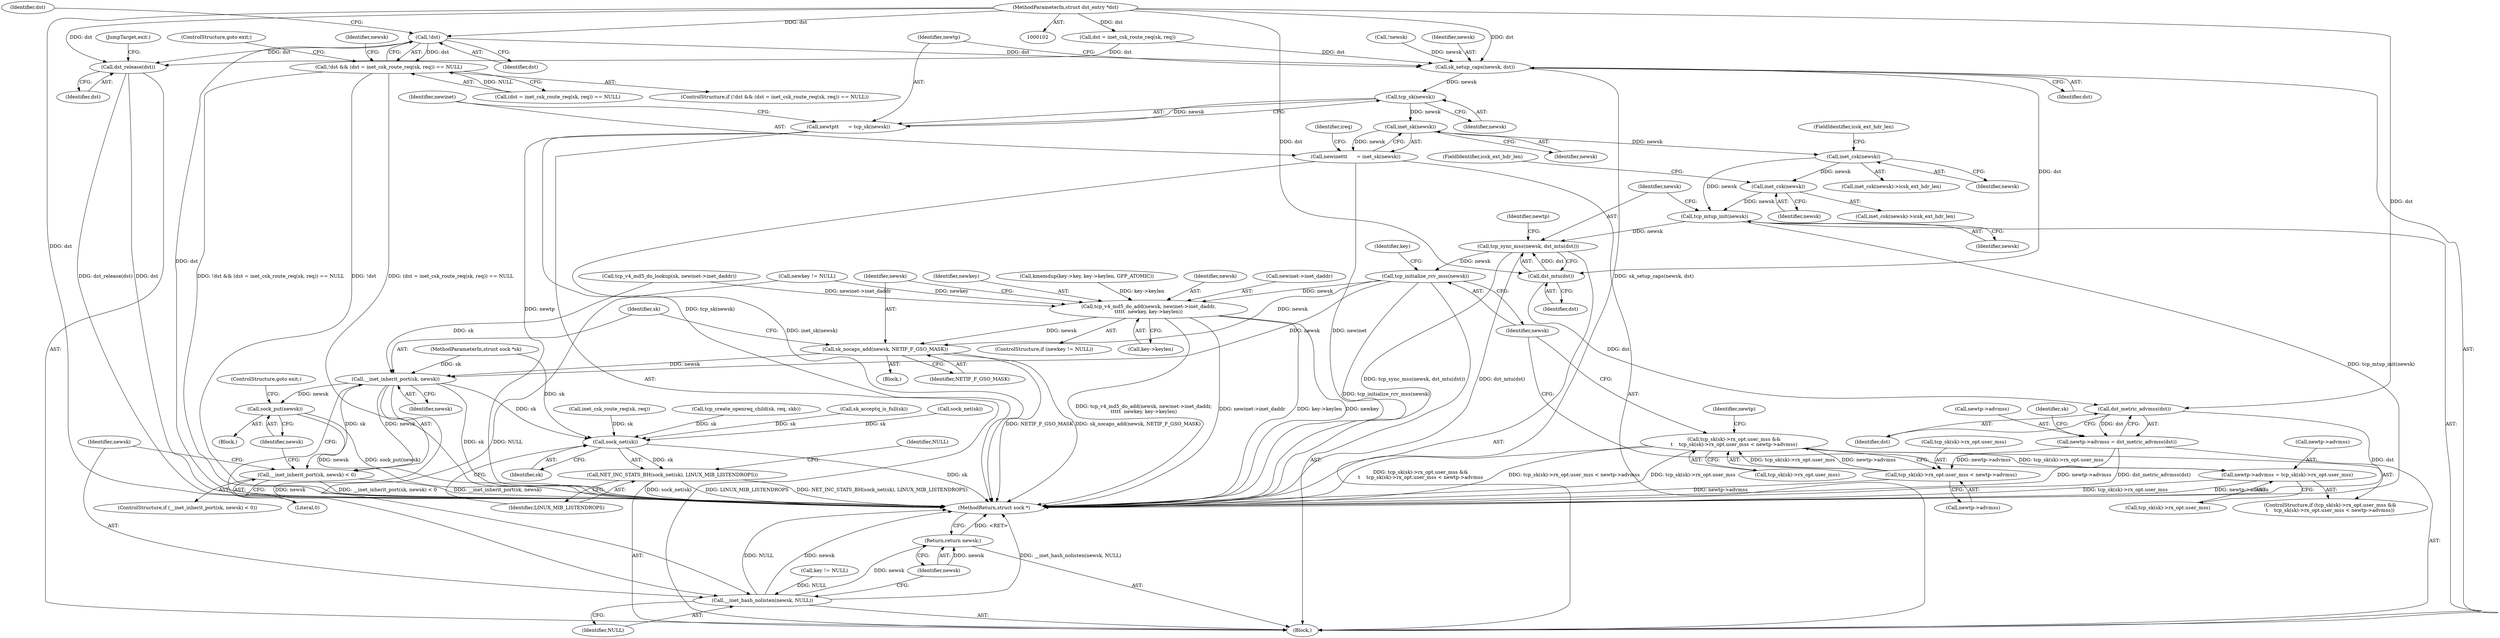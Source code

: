 digraph "0_linux_f6d8bd051c391c1c0458a30b2a7abcd939329259_31@pointer" {
"1000119" [label="(Call,!dst)"];
"1000106" [label="(MethodParameterIn,struct dst_entry *dst)"];
"1000118" [label="(Call,!dst && (dst = inet_csk_route_req(sk, req)) == NULL)"];
"1000144" [label="(Call,sk_setup_caps(newsk, dst))"];
"1000149" [label="(Call,tcp_sk(newsk))"];
"1000147" [label="(Call,newtp\t\t      = tcp_sk(newsk))"];
"1000153" [label="(Call,inet_sk(newsk))"];
"1000151" [label="(Call,newinet\t\t      = inet_sk(newsk))"];
"1000208" [label="(Call,inet_csk(newsk))"];
"1000218" [label="(Call,inet_csk(newsk))"];
"1000235" [label="(Call,tcp_mtup_init(newsk))"];
"1000237" [label="(Call,tcp_sync_mss(newsk, dst_mtu(dst)))"];
"1000275" [label="(Call,tcp_initialize_rcv_mss(newsk))"];
"1000304" [label="(Call,tcp_v4_md5_do_add(newsk, newinet->inet_daddr,\n\t\t\t\t\t  newkey, key->keylen))"];
"1000313" [label="(Call,sk_nocaps_add(newsk, NETIF_F_GSO_MASK))"];
"1000318" [label="(Call,__inet_inherit_port(sk, newsk))"];
"1000317" [label="(Call,__inet_inherit_port(sk, newsk) < 0)"];
"1000323" [label="(Call,sock_put(newsk))"];
"1000326" [label="(Call,__inet_hash_nolisten(newsk, NULL))"];
"1000329" [label="(Return,return newsk;)"];
"1000341" [label="(Call,sock_net(sk))"];
"1000340" [label="(Call,NET_INC_STATS_BH(sock_net(sk), LINUX_MIB_LISTENDROPS))"];
"1000239" [label="(Call,dst_mtu(dst))"];
"1000245" [label="(Call,dst_metric_advmss(dst))"];
"1000241" [label="(Call,newtp->advmss = dst_metric_advmss(dst))"];
"1000255" [label="(Call,tcp_sk(sk)->rx_opt.user_mss < newtp->advmss)"];
"1000248" [label="(Call,tcp_sk(sk)->rx_opt.user_mss &&\n\t    tcp_sk(sk)->rx_opt.user_mss < newtp->advmss)"];
"1000265" [label="(Call,newtp->advmss = tcp_sk(sk)->rx_opt.user_mss)"];
"1000337" [label="(Call,dst_release(dst))"];
"1000249" [label="(Call,tcp_sk(sk)->rx_opt.user_mss)"];
"1000265" [label="(Call,newtp->advmss = tcp_sk(sk)->rx_opt.user_mss)"];
"1000326" [label="(Call,__inet_hash_nolisten(newsk, NULL))"];
"1000117" [label="(ControlStructure,if (!dst && (dst = inet_csk_route_req(sk, req)) == NULL))"];
"1000235" [label="(Call,tcp_mtup_init(newsk))"];
"1000243" [label="(Identifier,newtp)"];
"1000340" [label="(Call,NET_INC_STATS_BH(sock_net(sk), LINUX_MIB_LISTENDROPS))"];
"1000114" [label="(Call,sk_acceptq_is_full(sk))"];
"1000288" [label="(Block,)"];
"1000120" [label="(Identifier,dst)"];
"1000207" [label="(Call,inet_csk(newsk)->icsk_ext_hdr_len)"];
"1000304" [label="(Call,tcp_v4_md5_do_add(newsk, newinet->inet_daddr,\n\t\t\t\t\t  newkey, key->keylen))"];
"1000131" [label="(Call,tcp_create_openreq_child(sk, req, skb))"];
"1000345" [label="(Identifier,NULL)"];
"1000128" [label="(ControlStructure,goto exit;)"];
"1000313" [label="(Call,sk_nocaps_add(newsk, NETIF_F_GSO_MASK))"];
"1000218" [label="(Call,inet_csk(newsk))"];
"1000330" [label="(Identifier,newsk)"];
"1000122" [label="(Call,dst = inet_csk_route_req(sk, req))"];
"1000154" [label="(Identifier,newsk)"];
"1000103" [label="(MethodParameterIn,struct sock *sk)"];
"1000309" [label="(Identifier,newkey)"];
"1000314" [label="(Identifier,newsk)"];
"1000153" [label="(Call,inet_sk(newsk))"];
"1000285" [label="(Call,key != NULL)"];
"1000136" [label="(Call,!newsk)"];
"1000144" [label="(Call,sk_setup_caps(newsk, dst))"];
"1000266" [label="(Call,newtp->advmss)"];
"1000275" [label="(Call,tcp_initialize_rcv_mss(newsk))"];
"1000256" [label="(Call,tcp_sk(sk)->rx_opt.user_mss)"];
"1000236" [label="(Identifier,newsk)"];
"1000118" [label="(Call,!dst && (dst = inet_csk_route_req(sk, req)) == NULL)"];
"1000319" [label="(Identifier,sk)"];
"1000255" [label="(Call,tcp_sk(sk)->rx_opt.user_mss < newtp->advmss)"];
"1000323" [label="(Call,sock_put(newsk))"];
"1000346" [label="(MethodReturn,struct sock *)"];
"1000147" [label="(Call,newtp\t\t      = tcp_sk(newsk))"];
"1000322" [label="(Block,)"];
"1000150" [label="(Identifier,newsk)"];
"1000246" [label="(Identifier,dst)"];
"1000238" [label="(Identifier,newsk)"];
"1000217" [label="(Call,inet_csk(newsk)->icsk_ext_hdr_len)"];
"1000209" [label="(Identifier,newsk)"];
"1000329" [label="(Return,return newsk;)"];
"1000292" [label="(Call,kmemdup(key->key, key->keylen, GFP_ATOMIC))"];
"1000324" [label="(Identifier,newsk)"];
"1000130" [label="(Identifier,newsk)"];
"1000279" [label="(Call,tcp_v4_md5_do_lookup(sk, newinet->inet_daddr))"];
"1000106" [label="(MethodParameterIn,struct dst_entry *dst)"];
"1000151" [label="(Call,newinet\t\t      = inet_sk(newsk))"];
"1000315" [label="(Identifier,NETIF_F_GSO_MASK)"];
"1000237" [label="(Call,tcp_sync_mss(newsk, dst_mtu(dst)))"];
"1000325" [label="(ControlStructure,goto exit;)"];
"1000240" [label="(Identifier,dst)"];
"1000276" [label="(Identifier,newsk)"];
"1000328" [label="(Identifier,NULL)"];
"1000300" [label="(ControlStructure,if (newkey != NULL))"];
"1000208" [label="(Call,inet_csk(newsk))"];
"1000342" [label="(Identifier,sk)"];
"1000156" [label="(Identifier,ireq)"];
"1000320" [label="(Identifier,newsk)"];
"1000241" [label="(Call,newtp->advmss = dst_metric_advmss(dst))"];
"1000239" [label="(Call,dst_mtu(dst))"];
"1000310" [label="(Call,key->keylen)"];
"1000210" [label="(FieldIdentifier,icsk_ext_hdr_len)"];
"1000317" [label="(Call,__inet_inherit_port(sk, newsk) < 0)"];
"1000107" [label="(Block,)"];
"1000252" [label="(Identifier,sk)"];
"1000316" [label="(ControlStructure,if (__inet_inherit_port(sk, newsk) < 0))"];
"1000248" [label="(Call,tcp_sk(sk)->rx_opt.user_mss &&\n\t    tcp_sk(sk)->rx_opt.user_mss < newtp->advmss)"];
"1000338" [label="(Identifier,dst)"];
"1000146" [label="(Identifier,dst)"];
"1000305" [label="(Identifier,newsk)"];
"1000327" [label="(Identifier,newsk)"];
"1000343" [label="(Identifier,LINUX_MIB_LISTENDROPS)"];
"1000247" [label="(ControlStructure,if (tcp_sk(sk)->rx_opt.user_mss &&\n\t    tcp_sk(sk)->rx_opt.user_mss < newtp->advmss))"];
"1000220" [label="(FieldIdentifier,icsk_ext_hdr_len)"];
"1000219" [label="(Identifier,newsk)"];
"1000145" [label="(Identifier,newsk)"];
"1000267" [label="(Identifier,newtp)"];
"1000278" [label="(Identifier,key)"];
"1000242" [label="(Call,newtp->advmss)"];
"1000333" [label="(Call,sock_net(sk))"];
"1000119" [label="(Call,!dst)"];
"1000124" [label="(Call,inet_csk_route_req(sk, req))"];
"1000123" [label="(Identifier,dst)"];
"1000262" [label="(Call,newtp->advmss)"];
"1000152" [label="(Identifier,newinet)"];
"1000318" [label="(Call,__inet_inherit_port(sk, newsk))"];
"1000301" [label="(Call,newkey != NULL)"];
"1000306" [label="(Call,newinet->inet_daddr)"];
"1000269" [label="(Call,tcp_sk(sk)->rx_opt.user_mss)"];
"1000149" [label="(Call,tcp_sk(newsk))"];
"1000339" [label="(JumpTarget,exit:)"];
"1000337" [label="(Call,dst_release(dst))"];
"1000321" [label="(Literal,0)"];
"1000341" [label="(Call,sock_net(sk))"];
"1000245" [label="(Call,dst_metric_advmss(dst))"];
"1000148" [label="(Identifier,newtp)"];
"1000121" [label="(Call,(dst = inet_csk_route_req(sk, req)) == NULL)"];
"1000119" -> "1000118"  [label="AST: "];
"1000119" -> "1000120"  [label="CFG: "];
"1000120" -> "1000119"  [label="AST: "];
"1000123" -> "1000119"  [label="CFG: "];
"1000118" -> "1000119"  [label="CFG: "];
"1000119" -> "1000346"  [label="DDG: dst"];
"1000119" -> "1000118"  [label="DDG: dst"];
"1000106" -> "1000119"  [label="DDG: dst"];
"1000119" -> "1000144"  [label="DDG: dst"];
"1000119" -> "1000337"  [label="DDG: dst"];
"1000106" -> "1000102"  [label="AST: "];
"1000106" -> "1000346"  [label="DDG: dst"];
"1000106" -> "1000122"  [label="DDG: dst"];
"1000106" -> "1000144"  [label="DDG: dst"];
"1000106" -> "1000239"  [label="DDG: dst"];
"1000106" -> "1000245"  [label="DDG: dst"];
"1000106" -> "1000337"  [label="DDG: dst"];
"1000118" -> "1000117"  [label="AST: "];
"1000118" -> "1000121"  [label="CFG: "];
"1000121" -> "1000118"  [label="AST: "];
"1000128" -> "1000118"  [label="CFG: "];
"1000130" -> "1000118"  [label="CFG: "];
"1000118" -> "1000346"  [label="DDG: (dst = inet_csk_route_req(sk, req)) == NULL"];
"1000118" -> "1000346"  [label="DDG: !dst && (dst = inet_csk_route_req(sk, req)) == NULL"];
"1000118" -> "1000346"  [label="DDG: !dst"];
"1000121" -> "1000118"  [label="DDG: NULL"];
"1000144" -> "1000107"  [label="AST: "];
"1000144" -> "1000146"  [label="CFG: "];
"1000145" -> "1000144"  [label="AST: "];
"1000146" -> "1000144"  [label="AST: "];
"1000148" -> "1000144"  [label="CFG: "];
"1000144" -> "1000346"  [label="DDG: sk_setup_caps(newsk, dst)"];
"1000136" -> "1000144"  [label="DDG: newsk"];
"1000122" -> "1000144"  [label="DDG: dst"];
"1000144" -> "1000149"  [label="DDG: newsk"];
"1000144" -> "1000239"  [label="DDG: dst"];
"1000149" -> "1000147"  [label="AST: "];
"1000149" -> "1000150"  [label="CFG: "];
"1000150" -> "1000149"  [label="AST: "];
"1000147" -> "1000149"  [label="CFG: "];
"1000149" -> "1000147"  [label="DDG: newsk"];
"1000149" -> "1000153"  [label="DDG: newsk"];
"1000147" -> "1000107"  [label="AST: "];
"1000148" -> "1000147"  [label="AST: "];
"1000152" -> "1000147"  [label="CFG: "];
"1000147" -> "1000346"  [label="DDG: tcp_sk(newsk)"];
"1000147" -> "1000346"  [label="DDG: newtp"];
"1000153" -> "1000151"  [label="AST: "];
"1000153" -> "1000154"  [label="CFG: "];
"1000154" -> "1000153"  [label="AST: "];
"1000151" -> "1000153"  [label="CFG: "];
"1000153" -> "1000151"  [label="DDG: newsk"];
"1000153" -> "1000208"  [label="DDG: newsk"];
"1000151" -> "1000107"  [label="AST: "];
"1000152" -> "1000151"  [label="AST: "];
"1000156" -> "1000151"  [label="CFG: "];
"1000151" -> "1000346"  [label="DDG: newinet"];
"1000151" -> "1000346"  [label="DDG: inet_sk(newsk)"];
"1000208" -> "1000207"  [label="AST: "];
"1000208" -> "1000209"  [label="CFG: "];
"1000209" -> "1000208"  [label="AST: "];
"1000210" -> "1000208"  [label="CFG: "];
"1000208" -> "1000218"  [label="DDG: newsk"];
"1000208" -> "1000235"  [label="DDG: newsk"];
"1000218" -> "1000217"  [label="AST: "];
"1000218" -> "1000219"  [label="CFG: "];
"1000219" -> "1000218"  [label="AST: "];
"1000220" -> "1000218"  [label="CFG: "];
"1000218" -> "1000235"  [label="DDG: newsk"];
"1000235" -> "1000107"  [label="AST: "];
"1000235" -> "1000236"  [label="CFG: "];
"1000236" -> "1000235"  [label="AST: "];
"1000238" -> "1000235"  [label="CFG: "];
"1000235" -> "1000346"  [label="DDG: tcp_mtup_init(newsk)"];
"1000235" -> "1000237"  [label="DDG: newsk"];
"1000237" -> "1000107"  [label="AST: "];
"1000237" -> "1000239"  [label="CFG: "];
"1000238" -> "1000237"  [label="AST: "];
"1000239" -> "1000237"  [label="AST: "];
"1000243" -> "1000237"  [label="CFG: "];
"1000237" -> "1000346"  [label="DDG: tcp_sync_mss(newsk, dst_mtu(dst))"];
"1000237" -> "1000346"  [label="DDG: dst_mtu(dst)"];
"1000239" -> "1000237"  [label="DDG: dst"];
"1000237" -> "1000275"  [label="DDG: newsk"];
"1000275" -> "1000107"  [label="AST: "];
"1000275" -> "1000276"  [label="CFG: "];
"1000276" -> "1000275"  [label="AST: "];
"1000278" -> "1000275"  [label="CFG: "];
"1000275" -> "1000346"  [label="DDG: tcp_initialize_rcv_mss(newsk)"];
"1000275" -> "1000304"  [label="DDG: newsk"];
"1000275" -> "1000313"  [label="DDG: newsk"];
"1000275" -> "1000318"  [label="DDG: newsk"];
"1000304" -> "1000300"  [label="AST: "];
"1000304" -> "1000310"  [label="CFG: "];
"1000305" -> "1000304"  [label="AST: "];
"1000306" -> "1000304"  [label="AST: "];
"1000309" -> "1000304"  [label="AST: "];
"1000310" -> "1000304"  [label="AST: "];
"1000314" -> "1000304"  [label="CFG: "];
"1000304" -> "1000346"  [label="DDG: key->keylen"];
"1000304" -> "1000346"  [label="DDG: newkey"];
"1000304" -> "1000346"  [label="DDG: tcp_v4_md5_do_add(newsk, newinet->inet_daddr,\n\t\t\t\t\t  newkey, key->keylen)"];
"1000304" -> "1000346"  [label="DDG: newinet->inet_daddr"];
"1000279" -> "1000304"  [label="DDG: newinet->inet_daddr"];
"1000301" -> "1000304"  [label="DDG: newkey"];
"1000292" -> "1000304"  [label="DDG: key->keylen"];
"1000304" -> "1000313"  [label="DDG: newsk"];
"1000313" -> "1000288"  [label="AST: "];
"1000313" -> "1000315"  [label="CFG: "];
"1000314" -> "1000313"  [label="AST: "];
"1000315" -> "1000313"  [label="AST: "];
"1000319" -> "1000313"  [label="CFG: "];
"1000313" -> "1000346"  [label="DDG: NETIF_F_GSO_MASK"];
"1000313" -> "1000346"  [label="DDG: sk_nocaps_add(newsk, NETIF_F_GSO_MASK)"];
"1000313" -> "1000318"  [label="DDG: newsk"];
"1000318" -> "1000317"  [label="AST: "];
"1000318" -> "1000320"  [label="CFG: "];
"1000319" -> "1000318"  [label="AST: "];
"1000320" -> "1000318"  [label="AST: "];
"1000321" -> "1000318"  [label="CFG: "];
"1000318" -> "1000346"  [label="DDG: sk"];
"1000318" -> "1000317"  [label="DDG: sk"];
"1000318" -> "1000317"  [label="DDG: newsk"];
"1000279" -> "1000318"  [label="DDG: sk"];
"1000103" -> "1000318"  [label="DDG: sk"];
"1000318" -> "1000323"  [label="DDG: newsk"];
"1000318" -> "1000326"  [label="DDG: newsk"];
"1000318" -> "1000341"  [label="DDG: sk"];
"1000317" -> "1000316"  [label="AST: "];
"1000317" -> "1000321"  [label="CFG: "];
"1000321" -> "1000317"  [label="AST: "];
"1000324" -> "1000317"  [label="CFG: "];
"1000327" -> "1000317"  [label="CFG: "];
"1000317" -> "1000346"  [label="DDG: __inet_inherit_port(sk, newsk)"];
"1000317" -> "1000346"  [label="DDG: __inet_inherit_port(sk, newsk) < 0"];
"1000323" -> "1000322"  [label="AST: "];
"1000323" -> "1000324"  [label="CFG: "];
"1000324" -> "1000323"  [label="AST: "];
"1000325" -> "1000323"  [label="CFG: "];
"1000323" -> "1000346"  [label="DDG: newsk"];
"1000323" -> "1000346"  [label="DDG: sock_put(newsk)"];
"1000326" -> "1000107"  [label="AST: "];
"1000326" -> "1000328"  [label="CFG: "];
"1000327" -> "1000326"  [label="AST: "];
"1000328" -> "1000326"  [label="AST: "];
"1000330" -> "1000326"  [label="CFG: "];
"1000326" -> "1000346"  [label="DDG: __inet_hash_nolisten(newsk, NULL)"];
"1000326" -> "1000346"  [label="DDG: NULL"];
"1000326" -> "1000346"  [label="DDG: newsk"];
"1000285" -> "1000326"  [label="DDG: NULL"];
"1000301" -> "1000326"  [label="DDG: NULL"];
"1000326" -> "1000329"  [label="DDG: newsk"];
"1000329" -> "1000107"  [label="AST: "];
"1000329" -> "1000330"  [label="CFG: "];
"1000330" -> "1000329"  [label="AST: "];
"1000346" -> "1000329"  [label="CFG: "];
"1000329" -> "1000346"  [label="DDG: <RET>"];
"1000330" -> "1000329"  [label="DDG: newsk"];
"1000341" -> "1000340"  [label="AST: "];
"1000341" -> "1000342"  [label="CFG: "];
"1000342" -> "1000341"  [label="AST: "];
"1000343" -> "1000341"  [label="CFG: "];
"1000341" -> "1000346"  [label="DDG: sk"];
"1000341" -> "1000340"  [label="DDG: sk"];
"1000333" -> "1000341"  [label="DDG: sk"];
"1000124" -> "1000341"  [label="DDG: sk"];
"1000131" -> "1000341"  [label="DDG: sk"];
"1000114" -> "1000341"  [label="DDG: sk"];
"1000103" -> "1000341"  [label="DDG: sk"];
"1000340" -> "1000107"  [label="AST: "];
"1000340" -> "1000343"  [label="CFG: "];
"1000343" -> "1000340"  [label="AST: "];
"1000345" -> "1000340"  [label="CFG: "];
"1000340" -> "1000346"  [label="DDG: LINUX_MIB_LISTENDROPS"];
"1000340" -> "1000346"  [label="DDG: NET_INC_STATS_BH(sock_net(sk), LINUX_MIB_LISTENDROPS)"];
"1000340" -> "1000346"  [label="DDG: sock_net(sk)"];
"1000239" -> "1000240"  [label="CFG: "];
"1000240" -> "1000239"  [label="AST: "];
"1000239" -> "1000245"  [label="DDG: dst"];
"1000245" -> "1000241"  [label="AST: "];
"1000245" -> "1000246"  [label="CFG: "];
"1000246" -> "1000245"  [label="AST: "];
"1000241" -> "1000245"  [label="CFG: "];
"1000245" -> "1000346"  [label="DDG: dst"];
"1000245" -> "1000241"  [label="DDG: dst"];
"1000241" -> "1000107"  [label="AST: "];
"1000242" -> "1000241"  [label="AST: "];
"1000252" -> "1000241"  [label="CFG: "];
"1000241" -> "1000346"  [label="DDG: newtp->advmss"];
"1000241" -> "1000346"  [label="DDG: dst_metric_advmss(dst)"];
"1000241" -> "1000255"  [label="DDG: newtp->advmss"];
"1000255" -> "1000248"  [label="AST: "];
"1000255" -> "1000262"  [label="CFG: "];
"1000256" -> "1000255"  [label="AST: "];
"1000262" -> "1000255"  [label="AST: "];
"1000248" -> "1000255"  [label="CFG: "];
"1000255" -> "1000346"  [label="DDG: newtp->advmss"];
"1000255" -> "1000248"  [label="DDG: tcp_sk(sk)->rx_opt.user_mss"];
"1000255" -> "1000248"  [label="DDG: newtp->advmss"];
"1000248" -> "1000247"  [label="AST: "];
"1000248" -> "1000249"  [label="CFG: "];
"1000249" -> "1000248"  [label="AST: "];
"1000267" -> "1000248"  [label="CFG: "];
"1000276" -> "1000248"  [label="CFG: "];
"1000248" -> "1000346"  [label="DDG: tcp_sk(sk)->rx_opt.user_mss &&\n\t    tcp_sk(sk)->rx_opt.user_mss < newtp->advmss"];
"1000248" -> "1000346"  [label="DDG: tcp_sk(sk)->rx_opt.user_mss < newtp->advmss"];
"1000248" -> "1000346"  [label="DDG: tcp_sk(sk)->rx_opt.user_mss"];
"1000248" -> "1000265"  [label="DDG: tcp_sk(sk)->rx_opt.user_mss"];
"1000265" -> "1000247"  [label="AST: "];
"1000265" -> "1000269"  [label="CFG: "];
"1000266" -> "1000265"  [label="AST: "];
"1000269" -> "1000265"  [label="AST: "];
"1000276" -> "1000265"  [label="CFG: "];
"1000265" -> "1000346"  [label="DDG: tcp_sk(sk)->rx_opt.user_mss"];
"1000265" -> "1000346"  [label="DDG: newtp->advmss"];
"1000337" -> "1000107"  [label="AST: "];
"1000337" -> "1000338"  [label="CFG: "];
"1000338" -> "1000337"  [label="AST: "];
"1000339" -> "1000337"  [label="CFG: "];
"1000337" -> "1000346"  [label="DDG: dst"];
"1000337" -> "1000346"  [label="DDG: dst_release(dst)"];
"1000122" -> "1000337"  [label="DDG: dst"];
}
